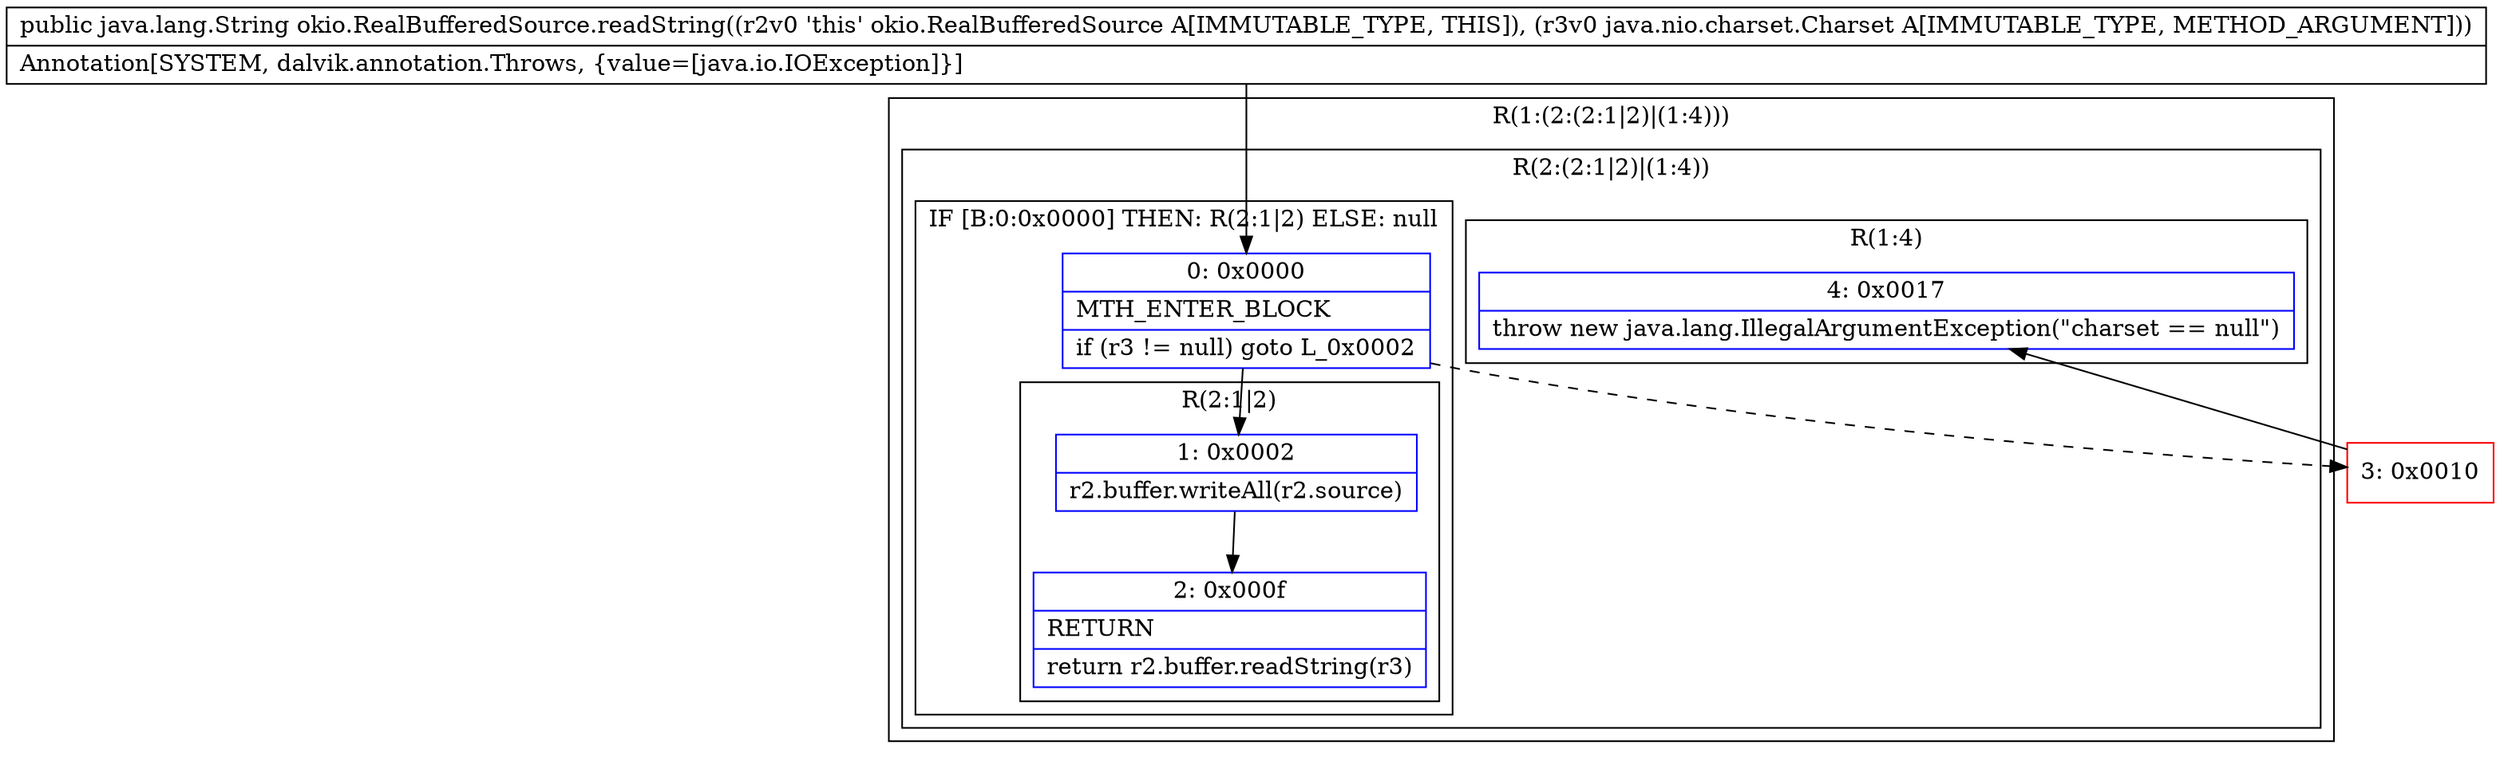 digraph "CFG forokio.RealBufferedSource.readString(Ljava\/nio\/charset\/Charset;)Ljava\/lang\/String;" {
subgraph cluster_Region_878026904 {
label = "R(1:(2:(2:1|2)|(1:4)))";
node [shape=record,color=blue];
subgraph cluster_Region_1452734122 {
label = "R(2:(2:1|2)|(1:4))";
node [shape=record,color=blue];
subgraph cluster_IfRegion_1384204553 {
label = "IF [B:0:0x0000] THEN: R(2:1|2) ELSE: null";
node [shape=record,color=blue];
Node_0 [shape=record,label="{0\:\ 0x0000|MTH_ENTER_BLOCK\l|if (r3 != null) goto L_0x0002\l}"];
subgraph cluster_Region_1744484343 {
label = "R(2:1|2)";
node [shape=record,color=blue];
Node_1 [shape=record,label="{1\:\ 0x0002|r2.buffer.writeAll(r2.source)\l}"];
Node_2 [shape=record,label="{2\:\ 0x000f|RETURN\l|return r2.buffer.readString(r3)\l}"];
}
}
subgraph cluster_Region_2117241584 {
label = "R(1:4)";
node [shape=record,color=blue];
Node_4 [shape=record,label="{4\:\ 0x0017|throw new java.lang.IllegalArgumentException(\"charset == null\")\l}"];
}
}
}
Node_3 [shape=record,color=red,label="{3\:\ 0x0010}"];
MethodNode[shape=record,label="{public java.lang.String okio.RealBufferedSource.readString((r2v0 'this' okio.RealBufferedSource A[IMMUTABLE_TYPE, THIS]), (r3v0 java.nio.charset.Charset A[IMMUTABLE_TYPE, METHOD_ARGUMENT]))  | Annotation[SYSTEM, dalvik.annotation.Throws, \{value=[java.io.IOException]\}]\l}"];
MethodNode -> Node_0;
Node_0 -> Node_1;
Node_0 -> Node_3[style=dashed];
Node_1 -> Node_2;
Node_3 -> Node_4;
}

